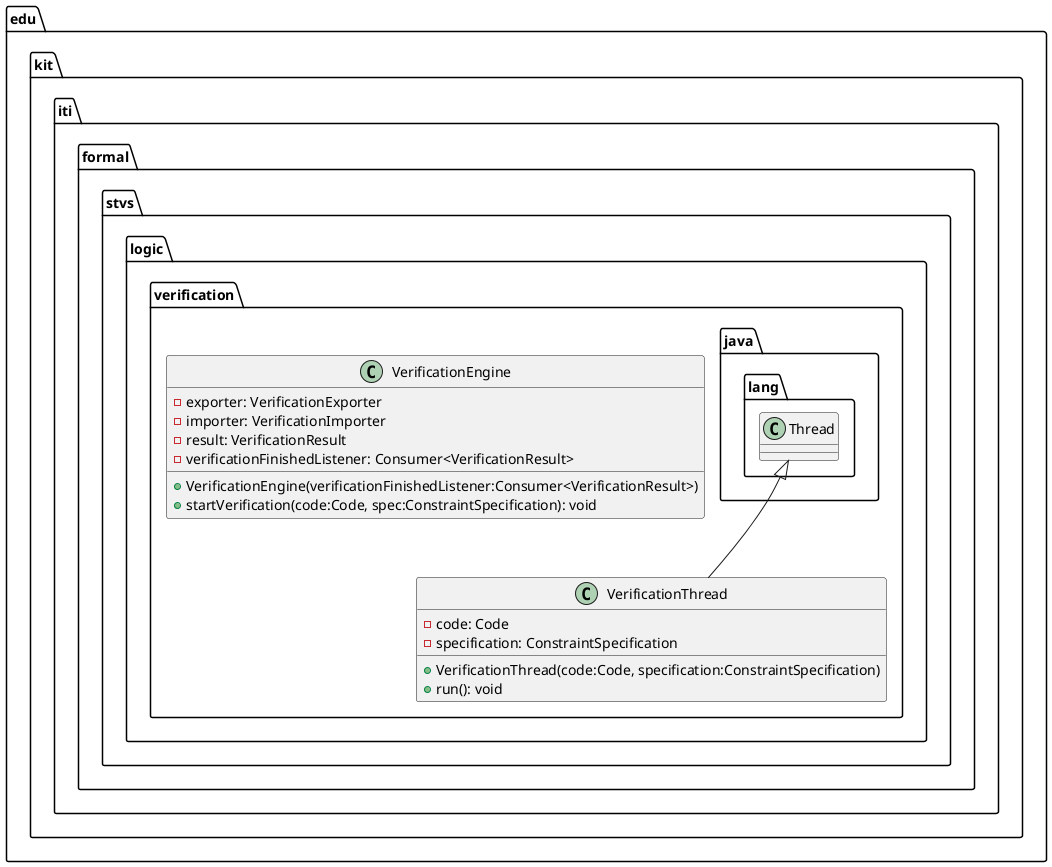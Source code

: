 @startuml

    namespace edu.kit.iti.formal.stvs.logic.verification {

        class VerificationThread {
            -code: Code
            -specification: ConstraintSpecification
            +VerificationThread(code:Code, specification:ConstraintSpecification)
            +run(): void
        }

        class VerificationEngine {
            -exporter: VerificationExporter
            -importer: VerificationImporter
            -result: VerificationResult
            -verificationFinishedListener: Consumer<VerificationResult>
            +VerificationEngine(verificationFinishedListener:Consumer<VerificationResult>)
            +startVerification(code:Code, spec:ConstraintSpecification): void
        }

        class java.lang.Thread
        java.lang.Thread <|-- VerificationThread

    }

@enduml
